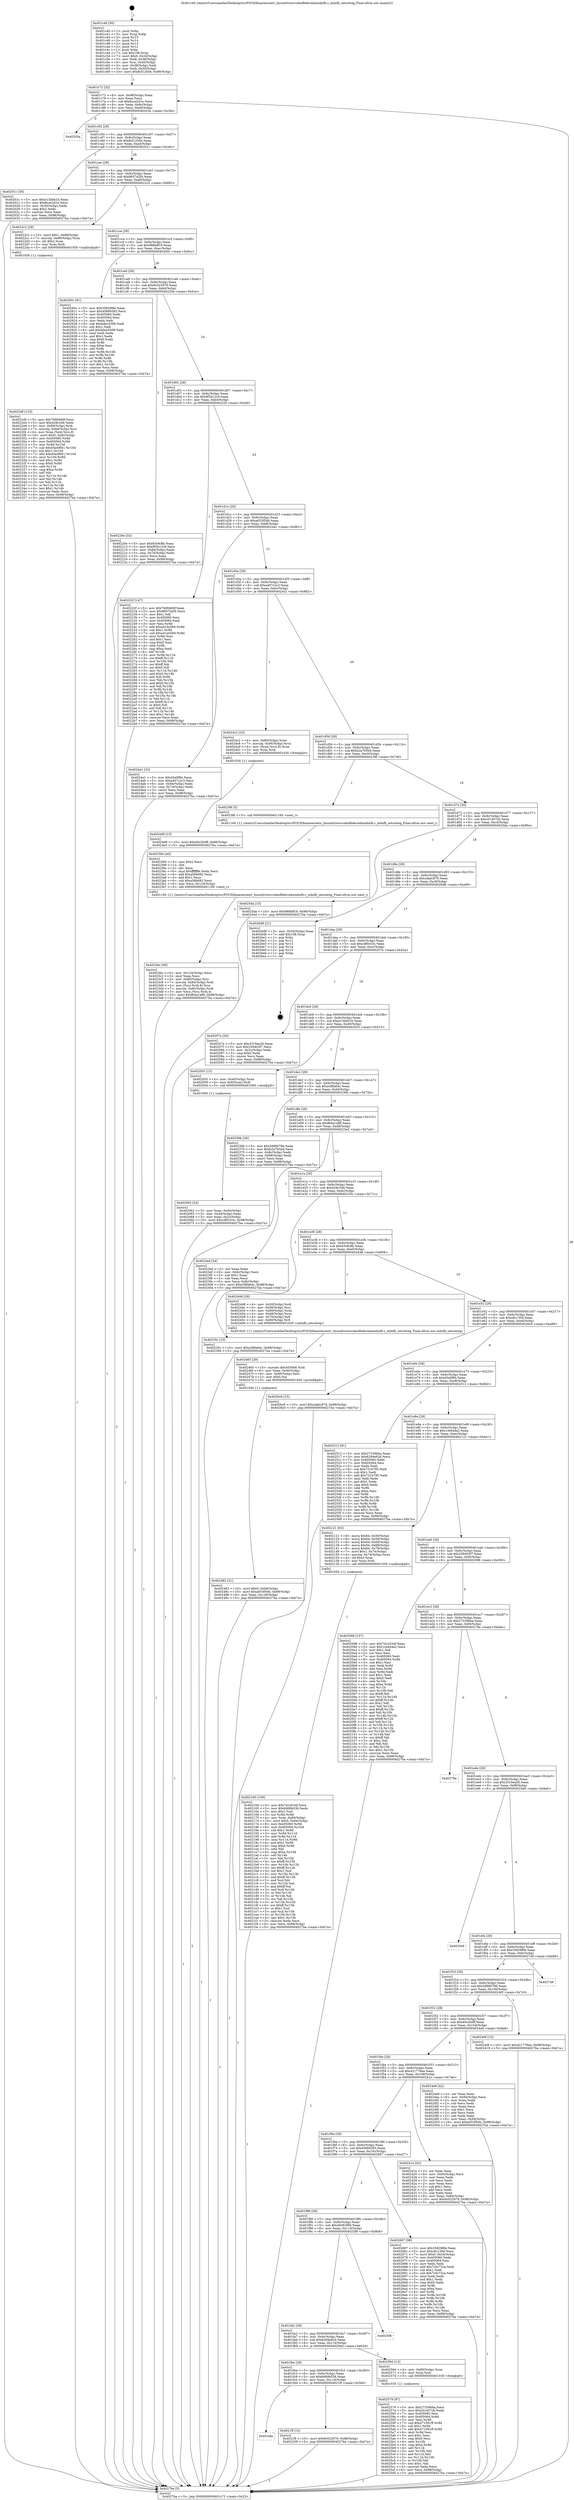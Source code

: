digraph "0x401c40" {
  label = "0x401c40 (/mnt/c/Users/mathe/Desktop/tcc/POCII/binaries/extr_linuxdriversvideofbdevmbxmbxfb.c_mbxfb_setcolreg_Final-ollvm.out::main(0))"
  labelloc = "t"
  node[shape=record]

  Entry [label="",width=0.3,height=0.3,shape=circle,fillcolor=black,style=filled]
  "0x401c72" [label="{
     0x401c72 [32]\l
     | [instrs]\l
     &nbsp;&nbsp;0x401c72 \<+6\>: mov -0x98(%rbp),%eax\l
     &nbsp;&nbsp;0x401c78 \<+2\>: mov %eax,%ecx\l
     &nbsp;&nbsp;0x401c7a \<+6\>: sub $0x8cce2d1e,%ecx\l
     &nbsp;&nbsp;0x401c80 \<+6\>: mov %eax,-0x9c(%rbp)\l
     &nbsp;&nbsp;0x401c86 \<+6\>: mov %ecx,-0xa0(%rbp)\l
     &nbsp;&nbsp;0x401c8c \<+6\>: je 000000000040203a \<main+0x3fa\>\l
  }"]
  "0x40203a" [label="{
     0x40203a\l
  }", style=dashed]
  "0x401c92" [label="{
     0x401c92 [28]\l
     | [instrs]\l
     &nbsp;&nbsp;0x401c92 \<+5\>: jmp 0000000000401c97 \<main+0x57\>\l
     &nbsp;&nbsp;0x401c97 \<+6\>: mov -0x9c(%rbp),%eax\l
     &nbsp;&nbsp;0x401c9d \<+5\>: sub $0x8cf1250e,%eax\l
     &nbsp;&nbsp;0x401ca2 \<+6\>: mov %eax,-0xa4(%rbp)\l
     &nbsp;&nbsp;0x401ca8 \<+6\>: je 000000000040201c \<main+0x3dc\>\l
  }"]
  Exit [label="",width=0.3,height=0.3,shape=circle,fillcolor=black,style=filled,peripheries=2]
  "0x40201c" [label="{
     0x40201c [30]\l
     | [instrs]\l
     &nbsp;&nbsp;0x40201c \<+5\>: mov $0xe13bbb1b,%eax\l
     &nbsp;&nbsp;0x402021 \<+5\>: mov $0x8cce2d1e,%ecx\l
     &nbsp;&nbsp;0x402026 \<+3\>: mov -0x30(%rbp),%edx\l
     &nbsp;&nbsp;0x402029 \<+3\>: cmp $0x2,%edx\l
     &nbsp;&nbsp;0x40202c \<+3\>: cmovne %ecx,%eax\l
     &nbsp;&nbsp;0x40202f \<+6\>: mov %eax,-0x98(%rbp)\l
     &nbsp;&nbsp;0x402035 \<+5\>: jmp 00000000004027ba \<main+0xb7a\>\l
  }"]
  "0x401cae" [label="{
     0x401cae [28]\l
     | [instrs]\l
     &nbsp;&nbsp;0x401cae \<+5\>: jmp 0000000000401cb3 \<main+0x73\>\l
     &nbsp;&nbsp;0x401cb3 \<+6\>: mov -0x9c(%rbp),%eax\l
     &nbsp;&nbsp;0x401cb9 \<+5\>: sub $0x9657d2f4,%eax\l
     &nbsp;&nbsp;0x401cbe \<+6\>: mov %eax,-0xa8(%rbp)\l
     &nbsp;&nbsp;0x401cc4 \<+6\>: je 00000000004022c2 \<main+0x682\>\l
  }"]
  "0x4027ba" [label="{
     0x4027ba [5]\l
     | [instrs]\l
     &nbsp;&nbsp;0x4027ba \<+5\>: jmp 0000000000401c72 \<main+0x32\>\l
  }"]
  "0x401c40" [label="{
     0x401c40 [50]\l
     | [instrs]\l
     &nbsp;&nbsp;0x401c40 \<+1\>: push %rbp\l
     &nbsp;&nbsp;0x401c41 \<+3\>: mov %rsp,%rbp\l
     &nbsp;&nbsp;0x401c44 \<+2\>: push %r15\l
     &nbsp;&nbsp;0x401c46 \<+2\>: push %r14\l
     &nbsp;&nbsp;0x401c48 \<+2\>: push %r13\l
     &nbsp;&nbsp;0x401c4a \<+2\>: push %r12\l
     &nbsp;&nbsp;0x401c4c \<+1\>: push %rbx\l
     &nbsp;&nbsp;0x401c4d \<+7\>: sub $0x108,%rsp\l
     &nbsp;&nbsp;0x401c54 \<+7\>: movl $0x0,-0x34(%rbp)\l
     &nbsp;&nbsp;0x401c5b \<+3\>: mov %edi,-0x38(%rbp)\l
     &nbsp;&nbsp;0x401c5e \<+4\>: mov %rsi,-0x40(%rbp)\l
     &nbsp;&nbsp;0x401c62 \<+3\>: mov -0x38(%rbp),%edi\l
     &nbsp;&nbsp;0x401c65 \<+3\>: mov %edi,-0x30(%rbp)\l
     &nbsp;&nbsp;0x401c68 \<+10\>: movl $0x8cf1250e,-0x98(%rbp)\l
  }"]
  "0x402579" [label="{
     0x402579 [97]\l
     | [instrs]\l
     &nbsp;&nbsp;0x402579 \<+5\>: mov $0x27339bba,%ecx\l
     &nbsp;&nbsp;0x40257e \<+5\>: mov $0xc01407cb,%edx\l
     &nbsp;&nbsp;0x402583 \<+7\>: mov 0x405060,%esi\l
     &nbsp;&nbsp;0x40258a \<+8\>: mov 0x405064,%r8d\l
     &nbsp;&nbsp;0x402592 \<+3\>: mov %esi,%r9d\l
     &nbsp;&nbsp;0x402595 \<+7\>: sub $0x471561ff,%r9d\l
     &nbsp;&nbsp;0x40259c \<+4\>: sub $0x1,%r9d\l
     &nbsp;&nbsp;0x4025a0 \<+7\>: add $0x471561ff,%r9d\l
     &nbsp;&nbsp;0x4025a7 \<+4\>: imul %r9d,%esi\l
     &nbsp;&nbsp;0x4025ab \<+3\>: and $0x1,%esi\l
     &nbsp;&nbsp;0x4025ae \<+3\>: cmp $0x0,%esi\l
     &nbsp;&nbsp;0x4025b1 \<+4\>: sete %r10b\l
     &nbsp;&nbsp;0x4025b5 \<+4\>: cmp $0xa,%r8d\l
     &nbsp;&nbsp;0x4025b9 \<+4\>: setl %r11b\l
     &nbsp;&nbsp;0x4025bd \<+3\>: mov %r10b,%bl\l
     &nbsp;&nbsp;0x4025c0 \<+3\>: and %r11b,%bl\l
     &nbsp;&nbsp;0x4025c3 \<+3\>: xor %r11b,%r10b\l
     &nbsp;&nbsp;0x4025c6 \<+3\>: or %r10b,%bl\l
     &nbsp;&nbsp;0x4025c9 \<+3\>: test $0x1,%bl\l
     &nbsp;&nbsp;0x4025cc \<+3\>: cmovne %edx,%ecx\l
     &nbsp;&nbsp;0x4025cf \<+6\>: mov %ecx,-0x98(%rbp)\l
     &nbsp;&nbsp;0x4025d5 \<+5\>: jmp 00000000004027ba \<main+0xb7a\>\l
  }"]
  "0x4022c2" [label="{
     0x4022c2 [29]\l
     | [instrs]\l
     &nbsp;&nbsp;0x4022c2 \<+10\>: movl $0x1,-0x88(%rbp)\l
     &nbsp;&nbsp;0x4022cc \<+7\>: movslq -0x88(%rbp),%rax\l
     &nbsp;&nbsp;0x4022d3 \<+4\>: shl $0x2,%rax\l
     &nbsp;&nbsp;0x4022d7 \<+3\>: mov %rax,%rdi\l
     &nbsp;&nbsp;0x4022da \<+5\>: call 0000000000401050 \<malloc@plt\>\l
     | [calls]\l
     &nbsp;&nbsp;0x401050 \{1\} (unknown)\l
  }"]
  "0x401cca" [label="{
     0x401cca [28]\l
     | [instrs]\l
     &nbsp;&nbsp;0x401cca \<+5\>: jmp 0000000000401ccf \<main+0x8f\>\l
     &nbsp;&nbsp;0x401ccf \<+6\>: mov -0x9c(%rbp),%eax\l
     &nbsp;&nbsp;0x401cd5 \<+5\>: sub $0x988bff19,%eax\l
     &nbsp;&nbsp;0x401cda \<+6\>: mov %eax,-0xac(%rbp)\l
     &nbsp;&nbsp;0x401ce0 \<+6\>: je 000000000040260c \<main+0x9cc\>\l
  }"]
  "0x4024d9" [label="{
     0x4024d9 [15]\l
     | [instrs]\l
     &nbsp;&nbsp;0x4024d9 \<+10\>: movl $0x40c2b0ff,-0x98(%rbp)\l
     &nbsp;&nbsp;0x4024e3 \<+5\>: jmp 00000000004027ba \<main+0xb7a\>\l
  }"]
  "0x40260c" [label="{
     0x40260c [91]\l
     | [instrs]\l
     &nbsp;&nbsp;0x40260c \<+5\>: mov $0x358298fe,%eax\l
     &nbsp;&nbsp;0x402611 \<+5\>: mov $0x45669383,%ecx\l
     &nbsp;&nbsp;0x402616 \<+7\>: mov 0x405060,%edx\l
     &nbsp;&nbsp;0x40261d \<+7\>: mov 0x405064,%esi\l
     &nbsp;&nbsp;0x402624 \<+2\>: mov %edx,%edi\l
     &nbsp;&nbsp;0x402626 \<+6\>: sub $0xbdec4568,%edi\l
     &nbsp;&nbsp;0x40262c \<+3\>: sub $0x1,%edi\l
     &nbsp;&nbsp;0x40262f \<+6\>: add $0xbdec4568,%edi\l
     &nbsp;&nbsp;0x402635 \<+3\>: imul %edi,%edx\l
     &nbsp;&nbsp;0x402638 \<+3\>: and $0x1,%edx\l
     &nbsp;&nbsp;0x40263b \<+3\>: cmp $0x0,%edx\l
     &nbsp;&nbsp;0x40263e \<+4\>: sete %r8b\l
     &nbsp;&nbsp;0x402642 \<+3\>: cmp $0xa,%esi\l
     &nbsp;&nbsp;0x402645 \<+4\>: setl %r9b\l
     &nbsp;&nbsp;0x402649 \<+3\>: mov %r8b,%r10b\l
     &nbsp;&nbsp;0x40264c \<+3\>: and %r9b,%r10b\l
     &nbsp;&nbsp;0x40264f \<+3\>: xor %r9b,%r8b\l
     &nbsp;&nbsp;0x402652 \<+3\>: or %r8b,%r10b\l
     &nbsp;&nbsp;0x402655 \<+4\>: test $0x1,%r10b\l
     &nbsp;&nbsp;0x402659 \<+3\>: cmovne %ecx,%eax\l
     &nbsp;&nbsp;0x40265c \<+6\>: mov %eax,-0x98(%rbp)\l
     &nbsp;&nbsp;0x402662 \<+5\>: jmp 00000000004027ba \<main+0xb7a\>\l
  }"]
  "0x401ce6" [label="{
     0x401ce6 [28]\l
     | [instrs]\l
     &nbsp;&nbsp;0x401ce6 \<+5\>: jmp 0000000000401ceb \<main+0xab\>\l
     &nbsp;&nbsp;0x401ceb \<+6\>: mov -0x9c(%rbp),%eax\l
     &nbsp;&nbsp;0x401cf1 \<+5\>: sub $0x9c022979,%eax\l
     &nbsp;&nbsp;0x401cf6 \<+6\>: mov %eax,-0xb0(%rbp)\l
     &nbsp;&nbsp;0x401cfc \<+6\>: je 000000000040220e \<main+0x5ce\>\l
  }"]
  "0x402482" [label="{
     0x402482 [31]\l
     | [instrs]\l
     &nbsp;&nbsp;0x402482 \<+10\>: movl $0x0,-0x94(%rbp)\l
     &nbsp;&nbsp;0x40248c \<+10\>: movl $0xa053f54b,-0x98(%rbp)\l
     &nbsp;&nbsp;0x402496 \<+6\>: mov %eax,-0x128(%rbp)\l
     &nbsp;&nbsp;0x40249c \<+5\>: jmp 00000000004027ba \<main+0xb7a\>\l
  }"]
  "0x40220e" [label="{
     0x40220e [33]\l
     | [instrs]\l
     &nbsp;&nbsp;0x40220e \<+5\>: mov $0x63c9c8b,%eax\l
     &nbsp;&nbsp;0x402213 \<+5\>: mov $0x9f2b12c9,%ecx\l
     &nbsp;&nbsp;0x402218 \<+6\>: mov -0x84(%rbp),%edx\l
     &nbsp;&nbsp;0x40221e \<+3\>: cmp -0x74(%rbp),%edx\l
     &nbsp;&nbsp;0x402221 \<+3\>: cmovl %ecx,%eax\l
     &nbsp;&nbsp;0x402224 \<+6\>: mov %eax,-0x98(%rbp)\l
     &nbsp;&nbsp;0x40222a \<+5\>: jmp 00000000004027ba \<main+0xb7a\>\l
  }"]
  "0x401d02" [label="{
     0x401d02 [28]\l
     | [instrs]\l
     &nbsp;&nbsp;0x401d02 \<+5\>: jmp 0000000000401d07 \<main+0xc7\>\l
     &nbsp;&nbsp;0x401d07 \<+6\>: mov -0x9c(%rbp),%eax\l
     &nbsp;&nbsp;0x401d0d \<+5\>: sub $0x9f2b12c9,%eax\l
     &nbsp;&nbsp;0x401d12 \<+6\>: mov %eax,-0xb4(%rbp)\l
     &nbsp;&nbsp;0x401d18 \<+6\>: je 000000000040222f \<main+0x5ef\>\l
  }"]
  "0x402465" [label="{
     0x402465 [29]\l
     | [instrs]\l
     &nbsp;&nbsp;0x402465 \<+10\>: movabs $0x4030b6,%rdi\l
     &nbsp;&nbsp;0x40246f \<+6\>: mov %eax,-0x90(%rbp)\l
     &nbsp;&nbsp;0x402475 \<+6\>: mov -0x90(%rbp),%esi\l
     &nbsp;&nbsp;0x40247b \<+2\>: mov $0x0,%al\l
     &nbsp;&nbsp;0x40247d \<+5\>: call 0000000000401040 \<printf@plt\>\l
     | [calls]\l
     &nbsp;&nbsp;0x401040 \{1\} (unknown)\l
  }"]
  "0x40222f" [label="{
     0x40222f [147]\l
     | [instrs]\l
     &nbsp;&nbsp;0x40222f \<+5\>: mov $0x7b99469f,%eax\l
     &nbsp;&nbsp;0x402234 \<+5\>: mov $0x9657d2f4,%ecx\l
     &nbsp;&nbsp;0x402239 \<+2\>: mov $0x1,%dl\l
     &nbsp;&nbsp;0x40223b \<+7\>: mov 0x405060,%esi\l
     &nbsp;&nbsp;0x402242 \<+7\>: mov 0x405064,%edi\l
     &nbsp;&nbsp;0x402249 \<+3\>: mov %esi,%r8d\l
     &nbsp;&nbsp;0x40224c \<+7\>: add $0xa41dc0b9,%r8d\l
     &nbsp;&nbsp;0x402253 \<+4\>: sub $0x1,%r8d\l
     &nbsp;&nbsp;0x402257 \<+7\>: sub $0xa41dc0b9,%r8d\l
     &nbsp;&nbsp;0x40225e \<+4\>: imul %r8d,%esi\l
     &nbsp;&nbsp;0x402262 \<+3\>: and $0x1,%esi\l
     &nbsp;&nbsp;0x402265 \<+3\>: cmp $0x0,%esi\l
     &nbsp;&nbsp;0x402268 \<+4\>: sete %r9b\l
     &nbsp;&nbsp;0x40226c \<+3\>: cmp $0xa,%edi\l
     &nbsp;&nbsp;0x40226f \<+4\>: setl %r10b\l
     &nbsp;&nbsp;0x402273 \<+3\>: mov %r9b,%r11b\l
     &nbsp;&nbsp;0x402276 \<+4\>: xor $0xff,%r11b\l
     &nbsp;&nbsp;0x40227a \<+3\>: mov %r10b,%bl\l
     &nbsp;&nbsp;0x40227d \<+3\>: xor $0xff,%bl\l
     &nbsp;&nbsp;0x402280 \<+3\>: xor $0x0,%dl\l
     &nbsp;&nbsp;0x402283 \<+3\>: mov %r11b,%r14b\l
     &nbsp;&nbsp;0x402286 \<+4\>: and $0x0,%r14b\l
     &nbsp;&nbsp;0x40228a \<+3\>: and %dl,%r9b\l
     &nbsp;&nbsp;0x40228d \<+3\>: mov %bl,%r15b\l
     &nbsp;&nbsp;0x402290 \<+4\>: and $0x0,%r15b\l
     &nbsp;&nbsp;0x402294 \<+3\>: and %dl,%r10b\l
     &nbsp;&nbsp;0x402297 \<+3\>: or %r9b,%r14b\l
     &nbsp;&nbsp;0x40229a \<+3\>: or %r10b,%r15b\l
     &nbsp;&nbsp;0x40229d \<+3\>: xor %r15b,%r14b\l
     &nbsp;&nbsp;0x4022a0 \<+3\>: or %bl,%r11b\l
     &nbsp;&nbsp;0x4022a3 \<+4\>: xor $0xff,%r11b\l
     &nbsp;&nbsp;0x4022a7 \<+3\>: or $0x0,%dl\l
     &nbsp;&nbsp;0x4022aa \<+3\>: and %dl,%r11b\l
     &nbsp;&nbsp;0x4022ad \<+3\>: or %r11b,%r14b\l
     &nbsp;&nbsp;0x4022b0 \<+4\>: test $0x1,%r14b\l
     &nbsp;&nbsp;0x4022b4 \<+3\>: cmovne %ecx,%eax\l
     &nbsp;&nbsp;0x4022b7 \<+6\>: mov %eax,-0x98(%rbp)\l
     &nbsp;&nbsp;0x4022bd \<+5\>: jmp 00000000004027ba \<main+0xb7a\>\l
  }"]
  "0x401d1e" [label="{
     0x401d1e [28]\l
     | [instrs]\l
     &nbsp;&nbsp;0x401d1e \<+5\>: jmp 0000000000401d23 \<main+0xe3\>\l
     &nbsp;&nbsp;0x401d23 \<+6\>: mov -0x9c(%rbp),%eax\l
     &nbsp;&nbsp;0x401d29 \<+5\>: sub $0xa053f54b,%eax\l
     &nbsp;&nbsp;0x401d2e \<+6\>: mov %eax,-0xb8(%rbp)\l
     &nbsp;&nbsp;0x401d34 \<+6\>: je 00000000004024a1 \<main+0x861\>\l
  }"]
  "0x4023bc" [label="{
     0x4023bc [49]\l
     | [instrs]\l
     &nbsp;&nbsp;0x4023bc \<+6\>: mov -0x124(%rbp),%ecx\l
     &nbsp;&nbsp;0x4023c2 \<+3\>: imul %eax,%ecx\l
     &nbsp;&nbsp;0x4023c5 \<+4\>: mov -0x80(%rbp),%rsi\l
     &nbsp;&nbsp;0x4023c9 \<+7\>: movslq -0x84(%rbp),%rdi\l
     &nbsp;&nbsp;0x4023d0 \<+4\>: mov (%rsi,%rdi,8),%rsi\l
     &nbsp;&nbsp;0x4023d4 \<+7\>: movslq -0x8c(%rbp),%rdi\l
     &nbsp;&nbsp;0x4023db \<+3\>: mov %ecx,(%rsi,%rdi,4)\l
     &nbsp;&nbsp;0x4023de \<+10\>: movl $0xf64a1a88,-0x98(%rbp)\l
     &nbsp;&nbsp;0x4023e8 \<+5\>: jmp 00000000004027ba \<main+0xb7a\>\l
  }"]
  "0x4024a1" [label="{
     0x4024a1 [33]\l
     | [instrs]\l
     &nbsp;&nbsp;0x4024a1 \<+5\>: mov $0xd3a0f84,%eax\l
     &nbsp;&nbsp;0x4024a6 \<+5\>: mov $0xa407c2c3,%ecx\l
     &nbsp;&nbsp;0x4024ab \<+6\>: mov -0x94(%rbp),%edx\l
     &nbsp;&nbsp;0x4024b1 \<+3\>: cmp -0x74(%rbp),%edx\l
     &nbsp;&nbsp;0x4024b4 \<+3\>: cmovl %ecx,%eax\l
     &nbsp;&nbsp;0x4024b7 \<+6\>: mov %eax,-0x98(%rbp)\l
     &nbsp;&nbsp;0x4024bd \<+5\>: jmp 00000000004027ba \<main+0xb7a\>\l
  }"]
  "0x401d3a" [label="{
     0x401d3a [28]\l
     | [instrs]\l
     &nbsp;&nbsp;0x401d3a \<+5\>: jmp 0000000000401d3f \<main+0xff\>\l
     &nbsp;&nbsp;0x401d3f \<+6\>: mov -0x9c(%rbp),%eax\l
     &nbsp;&nbsp;0x401d45 \<+5\>: sub $0xa407c2c3,%eax\l
     &nbsp;&nbsp;0x401d4a \<+6\>: mov %eax,-0xbc(%rbp)\l
     &nbsp;&nbsp;0x401d50 \<+6\>: je 00000000004024c2 \<main+0x882\>\l
  }"]
  "0x402394" [label="{
     0x402394 [40]\l
     | [instrs]\l
     &nbsp;&nbsp;0x402394 \<+5\>: mov $0x2,%ecx\l
     &nbsp;&nbsp;0x402399 \<+1\>: cltd\l
     &nbsp;&nbsp;0x40239a \<+2\>: idiv %ecx\l
     &nbsp;&nbsp;0x40239c \<+6\>: imul $0xfffffffe,%edx,%ecx\l
     &nbsp;&nbsp;0x4023a2 \<+6\>: add $0xa56b692,%ecx\l
     &nbsp;&nbsp;0x4023a8 \<+3\>: add $0x1,%ecx\l
     &nbsp;&nbsp;0x4023ab \<+6\>: sub $0xa56b692,%ecx\l
     &nbsp;&nbsp;0x4023b1 \<+6\>: mov %ecx,-0x124(%rbp)\l
     &nbsp;&nbsp;0x4023b7 \<+5\>: call 0000000000401160 \<next_i\>\l
     | [calls]\l
     &nbsp;&nbsp;0x401160 \{1\} (/mnt/c/Users/mathe/Desktop/tcc/POCII/binaries/extr_linuxdriversvideofbdevmbxmbxfb.c_mbxfb_setcolreg_Final-ollvm.out::next_i)\l
  }"]
  "0x4024c2" [label="{
     0x4024c2 [23]\l
     | [instrs]\l
     &nbsp;&nbsp;0x4024c2 \<+4\>: mov -0x80(%rbp),%rax\l
     &nbsp;&nbsp;0x4024c6 \<+7\>: movslq -0x94(%rbp),%rcx\l
     &nbsp;&nbsp;0x4024cd \<+4\>: mov (%rax,%rcx,8),%rax\l
     &nbsp;&nbsp;0x4024d1 \<+3\>: mov %rax,%rdi\l
     &nbsp;&nbsp;0x4024d4 \<+5\>: call 0000000000401030 \<free@plt\>\l
     | [calls]\l
     &nbsp;&nbsp;0x401030 \{1\} (unknown)\l
  }"]
  "0x401d56" [label="{
     0x401d56 [28]\l
     | [instrs]\l
     &nbsp;&nbsp;0x401d56 \<+5\>: jmp 0000000000401d5b \<main+0x11b\>\l
     &nbsp;&nbsp;0x401d5b \<+6\>: mov -0x9c(%rbp),%eax\l
     &nbsp;&nbsp;0x401d61 \<+5\>: sub $0xb2a765b4,%eax\l
     &nbsp;&nbsp;0x401d66 \<+6\>: mov %eax,-0xc0(%rbp)\l
     &nbsp;&nbsp;0x401d6c \<+6\>: je 000000000040238f \<main+0x74f\>\l
  }"]
  "0x4022df" [label="{
     0x4022df [125]\l
     | [instrs]\l
     &nbsp;&nbsp;0x4022df \<+5\>: mov $0x7b99469f,%ecx\l
     &nbsp;&nbsp;0x4022e4 \<+5\>: mov $0x428c349,%edx\l
     &nbsp;&nbsp;0x4022e9 \<+4\>: mov -0x80(%rbp),%rdi\l
     &nbsp;&nbsp;0x4022ed \<+7\>: movslq -0x84(%rbp),%rsi\l
     &nbsp;&nbsp;0x4022f4 \<+4\>: mov %rax,(%rdi,%rsi,8)\l
     &nbsp;&nbsp;0x4022f8 \<+10\>: movl $0x0,-0x8c(%rbp)\l
     &nbsp;&nbsp;0x402302 \<+8\>: mov 0x405060,%r8d\l
     &nbsp;&nbsp;0x40230a \<+8\>: mov 0x405064,%r9d\l
     &nbsp;&nbsp;0x402312 \<+3\>: mov %r8d,%r10d\l
     &nbsp;&nbsp;0x402315 \<+7\>: sub $0x45a49f41,%r10d\l
     &nbsp;&nbsp;0x40231c \<+4\>: sub $0x1,%r10d\l
     &nbsp;&nbsp;0x402320 \<+7\>: add $0x45a49f41,%r10d\l
     &nbsp;&nbsp;0x402327 \<+4\>: imul %r10d,%r8d\l
     &nbsp;&nbsp;0x40232b \<+4\>: and $0x1,%r8d\l
     &nbsp;&nbsp;0x40232f \<+4\>: cmp $0x0,%r8d\l
     &nbsp;&nbsp;0x402333 \<+4\>: sete %r11b\l
     &nbsp;&nbsp;0x402337 \<+4\>: cmp $0xa,%r9d\l
     &nbsp;&nbsp;0x40233b \<+3\>: setl %bl\l
     &nbsp;&nbsp;0x40233e \<+3\>: mov %r11b,%r14b\l
     &nbsp;&nbsp;0x402341 \<+3\>: and %bl,%r14b\l
     &nbsp;&nbsp;0x402344 \<+3\>: xor %bl,%r11b\l
     &nbsp;&nbsp;0x402347 \<+3\>: or %r11b,%r14b\l
     &nbsp;&nbsp;0x40234a \<+4\>: test $0x1,%r14b\l
     &nbsp;&nbsp;0x40234e \<+3\>: cmovne %edx,%ecx\l
     &nbsp;&nbsp;0x402351 \<+6\>: mov %ecx,-0x98(%rbp)\l
     &nbsp;&nbsp;0x402357 \<+5\>: jmp 00000000004027ba \<main+0xb7a\>\l
  }"]
  "0x40238f" [label="{
     0x40238f [5]\l
     | [instrs]\l
     &nbsp;&nbsp;0x40238f \<+5\>: call 0000000000401160 \<next_i\>\l
     | [calls]\l
     &nbsp;&nbsp;0x401160 \{1\} (/mnt/c/Users/mathe/Desktop/tcc/POCII/binaries/extr_linuxdriversvideofbdevmbxmbxfb.c_mbxfb_setcolreg_Final-ollvm.out::next_i)\l
  }"]
  "0x401d72" [label="{
     0x401d72 [28]\l
     | [instrs]\l
     &nbsp;&nbsp;0x401d72 \<+5\>: jmp 0000000000401d77 \<main+0x137\>\l
     &nbsp;&nbsp;0x401d77 \<+6\>: mov -0x9c(%rbp),%eax\l
     &nbsp;&nbsp;0x401d7d \<+5\>: sub $0xc01407cb,%eax\l
     &nbsp;&nbsp;0x401d82 \<+6\>: mov %eax,-0xc4(%rbp)\l
     &nbsp;&nbsp;0x401d88 \<+6\>: je 00000000004025da \<main+0x99a\>\l
  }"]
  "0x401fda" [label="{
     0x401fda\l
  }", style=dashed]
  "0x4025da" [label="{
     0x4025da [15]\l
     | [instrs]\l
     &nbsp;&nbsp;0x4025da \<+10\>: movl $0x988bff19,-0x98(%rbp)\l
     &nbsp;&nbsp;0x4025e4 \<+5\>: jmp 00000000004027ba \<main+0xb7a\>\l
  }"]
  "0x401d8e" [label="{
     0x401d8e [28]\l
     | [instrs]\l
     &nbsp;&nbsp;0x401d8e \<+5\>: jmp 0000000000401d93 \<main+0x153\>\l
     &nbsp;&nbsp;0x401d93 \<+6\>: mov -0x9c(%rbp),%eax\l
     &nbsp;&nbsp;0x401d99 \<+5\>: sub $0xcdabc876,%eax\l
     &nbsp;&nbsp;0x401d9e \<+6\>: mov %eax,-0xc8(%rbp)\l
     &nbsp;&nbsp;0x401da4 \<+6\>: je 00000000004026d8 \<main+0xa98\>\l
  }"]
  "0x4021ff" [label="{
     0x4021ff [15]\l
     | [instrs]\l
     &nbsp;&nbsp;0x4021ff \<+10\>: movl $0x9c022979,-0x98(%rbp)\l
     &nbsp;&nbsp;0x402209 \<+5\>: jmp 00000000004027ba \<main+0xb7a\>\l
  }"]
  "0x4026d8" [label="{
     0x4026d8 [21]\l
     | [instrs]\l
     &nbsp;&nbsp;0x4026d8 \<+3\>: mov -0x34(%rbp),%eax\l
     &nbsp;&nbsp;0x4026db \<+7\>: add $0x108,%rsp\l
     &nbsp;&nbsp;0x4026e2 \<+1\>: pop %rbx\l
     &nbsp;&nbsp;0x4026e3 \<+2\>: pop %r12\l
     &nbsp;&nbsp;0x4026e5 \<+2\>: pop %r13\l
     &nbsp;&nbsp;0x4026e7 \<+2\>: pop %r14\l
     &nbsp;&nbsp;0x4026e9 \<+2\>: pop %r15\l
     &nbsp;&nbsp;0x4026eb \<+1\>: pop %rbp\l
     &nbsp;&nbsp;0x4026ec \<+1\>: ret\l
  }"]
  "0x401daa" [label="{
     0x401daa [28]\l
     | [instrs]\l
     &nbsp;&nbsp;0x401daa \<+5\>: jmp 0000000000401daf \<main+0x16f\>\l
     &nbsp;&nbsp;0x401daf \<+6\>: mov -0x9c(%rbp),%eax\l
     &nbsp;&nbsp;0x401db5 \<+5\>: sub $0xcdf0c53c,%eax\l
     &nbsp;&nbsp;0x401dba \<+6\>: mov %eax,-0xcc(%rbp)\l
     &nbsp;&nbsp;0x401dc0 \<+6\>: je 000000000040207a \<main+0x43a\>\l
  }"]
  "0x401fbe" [label="{
     0x401fbe [28]\l
     | [instrs]\l
     &nbsp;&nbsp;0x401fbe \<+5\>: jmp 0000000000401fc3 \<main+0x383\>\l
     &nbsp;&nbsp;0x401fc3 \<+6\>: mov -0x9c(%rbp),%eax\l
     &nbsp;&nbsp;0x401fc9 \<+5\>: sub $0x6d69b536,%eax\l
     &nbsp;&nbsp;0x401fce \<+6\>: mov %eax,-0x118(%rbp)\l
     &nbsp;&nbsp;0x401fd4 \<+6\>: je 00000000004021ff \<main+0x5bf\>\l
  }"]
  "0x40207a" [label="{
     0x40207a [30]\l
     | [instrs]\l
     &nbsp;&nbsp;0x40207a \<+5\>: mov $0x3319ea26,%eax\l
     &nbsp;&nbsp;0x40207f \<+5\>: mov $0x259403f7,%ecx\l
     &nbsp;&nbsp;0x402084 \<+3\>: mov -0x2c(%rbp),%edx\l
     &nbsp;&nbsp;0x402087 \<+3\>: cmp $0x0,%edx\l
     &nbsp;&nbsp;0x40208a \<+3\>: cmove %ecx,%eax\l
     &nbsp;&nbsp;0x40208d \<+6\>: mov %eax,-0x98(%rbp)\l
     &nbsp;&nbsp;0x402093 \<+5\>: jmp 00000000004027ba \<main+0xb7a\>\l
  }"]
  "0x401dc6" [label="{
     0x401dc6 [28]\l
     | [instrs]\l
     &nbsp;&nbsp;0x401dc6 \<+5\>: jmp 0000000000401dcb \<main+0x18b\>\l
     &nbsp;&nbsp;0x401dcb \<+6\>: mov -0x9c(%rbp),%eax\l
     &nbsp;&nbsp;0x401dd1 \<+5\>: sub $0xe13bbb1b,%eax\l
     &nbsp;&nbsp;0x401dd6 \<+6\>: mov %eax,-0xd0(%rbp)\l
     &nbsp;&nbsp;0x401ddc \<+6\>: je 0000000000402055 \<main+0x415\>\l
  }"]
  "0x40256d" [label="{
     0x40256d [12]\l
     | [instrs]\l
     &nbsp;&nbsp;0x40256d \<+4\>: mov -0x80(%rbp),%rax\l
     &nbsp;&nbsp;0x402571 \<+3\>: mov %rax,%rdi\l
     &nbsp;&nbsp;0x402574 \<+5\>: call 0000000000401030 \<free@plt\>\l
     | [calls]\l
     &nbsp;&nbsp;0x401030 \{1\} (unknown)\l
  }"]
  "0x402055" [label="{
     0x402055 [13]\l
     | [instrs]\l
     &nbsp;&nbsp;0x402055 \<+4\>: mov -0x40(%rbp),%rax\l
     &nbsp;&nbsp;0x402059 \<+4\>: mov 0x8(%rax),%rdi\l
     &nbsp;&nbsp;0x40205d \<+5\>: call 0000000000401060 \<atoi@plt\>\l
     | [calls]\l
     &nbsp;&nbsp;0x401060 \{1\} (unknown)\l
  }"]
  "0x401de2" [label="{
     0x401de2 [28]\l
     | [instrs]\l
     &nbsp;&nbsp;0x401de2 \<+5\>: jmp 0000000000401de7 \<main+0x1a7\>\l
     &nbsp;&nbsp;0x401de7 \<+6\>: mov -0x9c(%rbp),%eax\l
     &nbsp;&nbsp;0x401ded \<+5\>: sub $0xe38fa64c,%eax\l
     &nbsp;&nbsp;0x401df2 \<+6\>: mov %eax,-0xd4(%rbp)\l
     &nbsp;&nbsp;0x401df8 \<+6\>: je 000000000040236b \<main+0x72b\>\l
  }"]
  "0x402062" [label="{
     0x402062 [24]\l
     | [instrs]\l
     &nbsp;&nbsp;0x402062 \<+3\>: mov %eax,-0x44(%rbp)\l
     &nbsp;&nbsp;0x402065 \<+3\>: mov -0x44(%rbp),%eax\l
     &nbsp;&nbsp;0x402068 \<+3\>: mov %eax,-0x2c(%rbp)\l
     &nbsp;&nbsp;0x40206b \<+10\>: movl $0xcdf0c53c,-0x98(%rbp)\l
     &nbsp;&nbsp;0x402075 \<+5\>: jmp 00000000004027ba \<main+0xb7a\>\l
  }"]
  "0x401fa2" [label="{
     0x401fa2 [28]\l
     | [instrs]\l
     &nbsp;&nbsp;0x401fa2 \<+5\>: jmp 0000000000401fa7 \<main+0x367\>\l
     &nbsp;&nbsp;0x401fa7 \<+6\>: mov -0x9c(%rbp),%eax\l
     &nbsp;&nbsp;0x401fad \<+5\>: sub $0x6294e62d,%eax\l
     &nbsp;&nbsp;0x401fb2 \<+6\>: mov %eax,-0x114(%rbp)\l
     &nbsp;&nbsp;0x401fb8 \<+6\>: je 000000000040256d \<main+0x92d\>\l
  }"]
  "0x40236b" [label="{
     0x40236b [36]\l
     | [instrs]\l
     &nbsp;&nbsp;0x40236b \<+5\>: mov $0x3d98078d,%eax\l
     &nbsp;&nbsp;0x402370 \<+5\>: mov $0xb2a765b4,%ecx\l
     &nbsp;&nbsp;0x402375 \<+6\>: mov -0x8c(%rbp),%edx\l
     &nbsp;&nbsp;0x40237b \<+6\>: cmp -0x88(%rbp),%edx\l
     &nbsp;&nbsp;0x402381 \<+3\>: cmovl %ecx,%eax\l
     &nbsp;&nbsp;0x402384 \<+6\>: mov %eax,-0x98(%rbp)\l
     &nbsp;&nbsp;0x40238a \<+5\>: jmp 00000000004027ba \<main+0xb7a\>\l
  }"]
  "0x401dfe" [label="{
     0x401dfe [28]\l
     | [instrs]\l
     &nbsp;&nbsp;0x401dfe \<+5\>: jmp 0000000000401e03 \<main+0x1c3\>\l
     &nbsp;&nbsp;0x401e03 \<+6\>: mov -0x9c(%rbp),%eax\l
     &nbsp;&nbsp;0x401e09 \<+5\>: sub $0xf64a1a88,%eax\l
     &nbsp;&nbsp;0x401e0e \<+6\>: mov %eax,-0xd8(%rbp)\l
     &nbsp;&nbsp;0x401e14 \<+6\>: je 00000000004023ed \<main+0x7ad\>\l
  }"]
  "0x4025f8" [label="{
     0x4025f8\l
  }", style=dashed]
  "0x4023ed" [label="{
     0x4023ed [34]\l
     | [instrs]\l
     &nbsp;&nbsp;0x4023ed \<+2\>: xor %eax,%eax\l
     &nbsp;&nbsp;0x4023ef \<+6\>: mov -0x8c(%rbp),%ecx\l
     &nbsp;&nbsp;0x4023f5 \<+3\>: sub $0x1,%eax\l
     &nbsp;&nbsp;0x4023f8 \<+2\>: sub %eax,%ecx\l
     &nbsp;&nbsp;0x4023fa \<+6\>: mov %ecx,-0x8c(%rbp)\l
     &nbsp;&nbsp;0x402400 \<+10\>: movl $0xe38fa64c,-0x98(%rbp)\l
     &nbsp;&nbsp;0x40240a \<+5\>: jmp 00000000004027ba \<main+0xb7a\>\l
  }"]
  "0x401e1a" [label="{
     0x401e1a [28]\l
     | [instrs]\l
     &nbsp;&nbsp;0x401e1a \<+5\>: jmp 0000000000401e1f \<main+0x1df\>\l
     &nbsp;&nbsp;0x401e1f \<+6\>: mov -0x9c(%rbp),%eax\l
     &nbsp;&nbsp;0x401e25 \<+5\>: sub $0x428c349,%eax\l
     &nbsp;&nbsp;0x401e2a \<+6\>: mov %eax,-0xdc(%rbp)\l
     &nbsp;&nbsp;0x401e30 \<+6\>: je 000000000040235c \<main+0x71c\>\l
  }"]
  "0x401f86" [label="{
     0x401f86 [28]\l
     | [instrs]\l
     &nbsp;&nbsp;0x401f86 \<+5\>: jmp 0000000000401f8b \<main+0x34b\>\l
     &nbsp;&nbsp;0x401f8b \<+6\>: mov -0x9c(%rbp),%eax\l
     &nbsp;&nbsp;0x401f91 \<+5\>: sub $0x49362f99,%eax\l
     &nbsp;&nbsp;0x401f96 \<+6\>: mov %eax,-0x110(%rbp)\l
     &nbsp;&nbsp;0x401f9c \<+6\>: je 00000000004025f8 \<main+0x9b8\>\l
  }"]
  "0x40235c" [label="{
     0x40235c [15]\l
     | [instrs]\l
     &nbsp;&nbsp;0x40235c \<+10\>: movl $0xe38fa64c,-0x98(%rbp)\l
     &nbsp;&nbsp;0x402366 \<+5\>: jmp 00000000004027ba \<main+0xb7a\>\l
  }"]
  "0x401e36" [label="{
     0x401e36 [28]\l
     | [instrs]\l
     &nbsp;&nbsp;0x401e36 \<+5\>: jmp 0000000000401e3b \<main+0x1fb\>\l
     &nbsp;&nbsp;0x401e3b \<+6\>: mov -0x9c(%rbp),%eax\l
     &nbsp;&nbsp;0x401e41 \<+5\>: sub $0x63c9c8b,%eax\l
     &nbsp;&nbsp;0x401e46 \<+6\>: mov %eax,-0xe0(%rbp)\l
     &nbsp;&nbsp;0x401e4c \<+6\>: je 0000000000402448 \<main+0x808\>\l
  }"]
  "0x402667" [label="{
     0x402667 [98]\l
     | [instrs]\l
     &nbsp;&nbsp;0x402667 \<+5\>: mov $0x358298fe,%eax\l
     &nbsp;&nbsp;0x40266c \<+5\>: mov $0xc8c130d,%ecx\l
     &nbsp;&nbsp;0x402671 \<+7\>: movl $0x0,-0x34(%rbp)\l
     &nbsp;&nbsp;0x402678 \<+7\>: mov 0x405060,%edx\l
     &nbsp;&nbsp;0x40267f \<+7\>: mov 0x405064,%esi\l
     &nbsp;&nbsp;0x402686 \<+2\>: mov %edx,%edi\l
     &nbsp;&nbsp;0x402688 \<+6\>: add $0x7c0c73ca,%edi\l
     &nbsp;&nbsp;0x40268e \<+3\>: sub $0x1,%edi\l
     &nbsp;&nbsp;0x402691 \<+6\>: sub $0x7c0c73ca,%edi\l
     &nbsp;&nbsp;0x402697 \<+3\>: imul %edi,%edx\l
     &nbsp;&nbsp;0x40269a \<+3\>: and $0x1,%edx\l
     &nbsp;&nbsp;0x40269d \<+3\>: cmp $0x0,%edx\l
     &nbsp;&nbsp;0x4026a0 \<+4\>: sete %r8b\l
     &nbsp;&nbsp;0x4026a4 \<+3\>: cmp $0xa,%esi\l
     &nbsp;&nbsp;0x4026a7 \<+4\>: setl %r9b\l
     &nbsp;&nbsp;0x4026ab \<+3\>: mov %r8b,%r10b\l
     &nbsp;&nbsp;0x4026ae \<+3\>: and %r9b,%r10b\l
     &nbsp;&nbsp;0x4026b1 \<+3\>: xor %r9b,%r8b\l
     &nbsp;&nbsp;0x4026b4 \<+3\>: or %r8b,%r10b\l
     &nbsp;&nbsp;0x4026b7 \<+4\>: test $0x1,%r10b\l
     &nbsp;&nbsp;0x4026bb \<+3\>: cmovne %ecx,%eax\l
     &nbsp;&nbsp;0x4026be \<+6\>: mov %eax,-0x98(%rbp)\l
     &nbsp;&nbsp;0x4026c4 \<+5\>: jmp 00000000004027ba \<main+0xb7a\>\l
  }"]
  "0x402448" [label="{
     0x402448 [29]\l
     | [instrs]\l
     &nbsp;&nbsp;0x402448 \<+4\>: mov -0x50(%rbp),%rdi\l
     &nbsp;&nbsp;0x40244c \<+4\>: mov -0x58(%rbp),%rsi\l
     &nbsp;&nbsp;0x402450 \<+4\>: mov -0x60(%rbp),%rdx\l
     &nbsp;&nbsp;0x402454 \<+4\>: mov -0x68(%rbp),%rcx\l
     &nbsp;&nbsp;0x402458 \<+4\>: mov -0x70(%rbp),%r8\l
     &nbsp;&nbsp;0x40245c \<+4\>: mov -0x80(%rbp),%r9\l
     &nbsp;&nbsp;0x402460 \<+5\>: call 0000000000401620 \<mbxfb_setcolreg\>\l
     | [calls]\l
     &nbsp;&nbsp;0x401620 \{1\} (/mnt/c/Users/mathe/Desktop/tcc/POCII/binaries/extr_linuxdriversvideofbdevmbxmbxfb.c_mbxfb_setcolreg_Final-ollvm.out::mbxfb_setcolreg)\l
  }"]
  "0x401e52" [label="{
     0x401e52 [28]\l
     | [instrs]\l
     &nbsp;&nbsp;0x401e52 \<+5\>: jmp 0000000000401e57 \<main+0x217\>\l
     &nbsp;&nbsp;0x401e57 \<+6\>: mov -0x9c(%rbp),%eax\l
     &nbsp;&nbsp;0x401e5d \<+5\>: sub $0xc8c130d,%eax\l
     &nbsp;&nbsp;0x401e62 \<+6\>: mov %eax,-0xe4(%rbp)\l
     &nbsp;&nbsp;0x401e68 \<+6\>: je 00000000004026c9 \<main+0xa89\>\l
  }"]
  "0x401f6a" [label="{
     0x401f6a [28]\l
     | [instrs]\l
     &nbsp;&nbsp;0x401f6a \<+5\>: jmp 0000000000401f6f \<main+0x32f\>\l
     &nbsp;&nbsp;0x401f6f \<+6\>: mov -0x9c(%rbp),%eax\l
     &nbsp;&nbsp;0x401f75 \<+5\>: sub $0x45669383,%eax\l
     &nbsp;&nbsp;0x401f7a \<+6\>: mov %eax,-0x10c(%rbp)\l
     &nbsp;&nbsp;0x401f80 \<+6\>: je 0000000000402667 \<main+0xa27\>\l
  }"]
  "0x4026c9" [label="{
     0x4026c9 [15]\l
     | [instrs]\l
     &nbsp;&nbsp;0x4026c9 \<+10\>: movl $0xcdabc876,-0x98(%rbp)\l
     &nbsp;&nbsp;0x4026d3 \<+5\>: jmp 00000000004027ba \<main+0xb7a\>\l
  }"]
  "0x401e6e" [label="{
     0x401e6e [28]\l
     | [instrs]\l
     &nbsp;&nbsp;0x401e6e \<+5\>: jmp 0000000000401e73 \<main+0x233\>\l
     &nbsp;&nbsp;0x401e73 \<+6\>: mov -0x9c(%rbp),%eax\l
     &nbsp;&nbsp;0x401e79 \<+5\>: sub $0xd3a0f84,%eax\l
     &nbsp;&nbsp;0x401e7e \<+6\>: mov %eax,-0xe8(%rbp)\l
     &nbsp;&nbsp;0x401e84 \<+6\>: je 0000000000402512 \<main+0x8d2\>\l
  }"]
  "0x40241e" [label="{
     0x40241e [42]\l
     | [instrs]\l
     &nbsp;&nbsp;0x40241e \<+2\>: xor %eax,%eax\l
     &nbsp;&nbsp;0x402420 \<+6\>: mov -0x84(%rbp),%ecx\l
     &nbsp;&nbsp;0x402426 \<+2\>: mov %eax,%edx\l
     &nbsp;&nbsp;0x402428 \<+2\>: sub %ecx,%edx\l
     &nbsp;&nbsp;0x40242a \<+2\>: mov %eax,%ecx\l
     &nbsp;&nbsp;0x40242c \<+3\>: sub $0x1,%ecx\l
     &nbsp;&nbsp;0x40242f \<+2\>: add %ecx,%edx\l
     &nbsp;&nbsp;0x402431 \<+2\>: sub %edx,%eax\l
     &nbsp;&nbsp;0x402433 \<+6\>: mov %eax,-0x84(%rbp)\l
     &nbsp;&nbsp;0x402439 \<+10\>: movl $0x9c022979,-0x98(%rbp)\l
     &nbsp;&nbsp;0x402443 \<+5\>: jmp 00000000004027ba \<main+0xb7a\>\l
  }"]
  "0x402512" [label="{
     0x402512 [91]\l
     | [instrs]\l
     &nbsp;&nbsp;0x402512 \<+5\>: mov $0x27339bba,%eax\l
     &nbsp;&nbsp;0x402517 \<+5\>: mov $0x6294e62d,%ecx\l
     &nbsp;&nbsp;0x40251c \<+7\>: mov 0x405060,%edx\l
     &nbsp;&nbsp;0x402523 \<+7\>: mov 0x405064,%esi\l
     &nbsp;&nbsp;0x40252a \<+2\>: mov %edx,%edi\l
     &nbsp;&nbsp;0x40252c \<+6\>: sub $0x731b795,%edi\l
     &nbsp;&nbsp;0x402532 \<+3\>: sub $0x1,%edi\l
     &nbsp;&nbsp;0x402535 \<+6\>: add $0x731b795,%edi\l
     &nbsp;&nbsp;0x40253b \<+3\>: imul %edi,%edx\l
     &nbsp;&nbsp;0x40253e \<+3\>: and $0x1,%edx\l
     &nbsp;&nbsp;0x402541 \<+3\>: cmp $0x0,%edx\l
     &nbsp;&nbsp;0x402544 \<+4\>: sete %r8b\l
     &nbsp;&nbsp;0x402548 \<+3\>: cmp $0xa,%esi\l
     &nbsp;&nbsp;0x40254b \<+4\>: setl %r9b\l
     &nbsp;&nbsp;0x40254f \<+3\>: mov %r8b,%r10b\l
     &nbsp;&nbsp;0x402552 \<+3\>: and %r9b,%r10b\l
     &nbsp;&nbsp;0x402555 \<+3\>: xor %r9b,%r8b\l
     &nbsp;&nbsp;0x402558 \<+3\>: or %r8b,%r10b\l
     &nbsp;&nbsp;0x40255b \<+4\>: test $0x1,%r10b\l
     &nbsp;&nbsp;0x40255f \<+3\>: cmovne %ecx,%eax\l
     &nbsp;&nbsp;0x402562 \<+6\>: mov %eax,-0x98(%rbp)\l
     &nbsp;&nbsp;0x402568 \<+5\>: jmp 00000000004027ba \<main+0xb7a\>\l
  }"]
  "0x401e8a" [label="{
     0x401e8a [28]\l
     | [instrs]\l
     &nbsp;&nbsp;0x401e8a \<+5\>: jmp 0000000000401e8f \<main+0x24f\>\l
     &nbsp;&nbsp;0x401e8f \<+6\>: mov -0x9c(%rbp),%eax\l
     &nbsp;&nbsp;0x401e95 \<+5\>: sub $0x1cb444a2,%eax\l
     &nbsp;&nbsp;0x401e9a \<+6\>: mov %eax,-0xec(%rbp)\l
     &nbsp;&nbsp;0x401ea0 \<+6\>: je 0000000000402121 \<main+0x4e1\>\l
  }"]
  "0x401f4e" [label="{
     0x401f4e [28]\l
     | [instrs]\l
     &nbsp;&nbsp;0x401f4e \<+5\>: jmp 0000000000401f53 \<main+0x313\>\l
     &nbsp;&nbsp;0x401f53 \<+6\>: mov -0x9c(%rbp),%eax\l
     &nbsp;&nbsp;0x401f59 \<+5\>: sub $0x421776ee,%eax\l
     &nbsp;&nbsp;0x401f5e \<+6\>: mov %eax,-0x108(%rbp)\l
     &nbsp;&nbsp;0x401f64 \<+6\>: je 000000000040241e \<main+0x7de\>\l
  }"]
  "0x402121" [label="{
     0x402121 [63]\l
     | [instrs]\l
     &nbsp;&nbsp;0x402121 \<+8\>: movq $0x64,-0x50(%rbp)\l
     &nbsp;&nbsp;0x402129 \<+8\>: movq $0x64,-0x58(%rbp)\l
     &nbsp;&nbsp;0x402131 \<+8\>: movq $0x64,-0x60(%rbp)\l
     &nbsp;&nbsp;0x402139 \<+8\>: movq $0x64,-0x68(%rbp)\l
     &nbsp;&nbsp;0x402141 \<+8\>: movq $0x64,-0x70(%rbp)\l
     &nbsp;&nbsp;0x402149 \<+7\>: movl $0x1,-0x74(%rbp)\l
     &nbsp;&nbsp;0x402150 \<+4\>: movslq -0x74(%rbp),%rax\l
     &nbsp;&nbsp;0x402154 \<+4\>: shl $0x3,%rax\l
     &nbsp;&nbsp;0x402158 \<+3\>: mov %rax,%rdi\l
     &nbsp;&nbsp;0x40215b \<+5\>: call 0000000000401050 \<malloc@plt\>\l
     | [calls]\l
     &nbsp;&nbsp;0x401050 \{1\} (unknown)\l
  }"]
  "0x401ea6" [label="{
     0x401ea6 [28]\l
     | [instrs]\l
     &nbsp;&nbsp;0x401ea6 \<+5\>: jmp 0000000000401eab \<main+0x26b\>\l
     &nbsp;&nbsp;0x401eab \<+6\>: mov -0x9c(%rbp),%eax\l
     &nbsp;&nbsp;0x401eb1 \<+5\>: sub $0x259403f7,%eax\l
     &nbsp;&nbsp;0x401eb6 \<+6\>: mov %eax,-0xf0(%rbp)\l
     &nbsp;&nbsp;0x401ebc \<+6\>: je 0000000000402098 \<main+0x458\>\l
  }"]
  "0x4024e8" [label="{
     0x4024e8 [42]\l
     | [instrs]\l
     &nbsp;&nbsp;0x4024e8 \<+2\>: xor %eax,%eax\l
     &nbsp;&nbsp;0x4024ea \<+6\>: mov -0x94(%rbp),%ecx\l
     &nbsp;&nbsp;0x4024f0 \<+2\>: mov %eax,%edx\l
     &nbsp;&nbsp;0x4024f2 \<+2\>: sub %ecx,%edx\l
     &nbsp;&nbsp;0x4024f4 \<+2\>: mov %eax,%ecx\l
     &nbsp;&nbsp;0x4024f6 \<+3\>: sub $0x1,%ecx\l
     &nbsp;&nbsp;0x4024f9 \<+2\>: add %ecx,%edx\l
     &nbsp;&nbsp;0x4024fb \<+2\>: sub %edx,%eax\l
     &nbsp;&nbsp;0x4024fd \<+6\>: mov %eax,-0x94(%rbp)\l
     &nbsp;&nbsp;0x402503 \<+10\>: movl $0xa053f54b,-0x98(%rbp)\l
     &nbsp;&nbsp;0x40250d \<+5\>: jmp 00000000004027ba \<main+0xb7a\>\l
  }"]
  "0x402098" [label="{
     0x402098 [137]\l
     | [instrs]\l
     &nbsp;&nbsp;0x402098 \<+5\>: mov $0x7d1e534f,%eax\l
     &nbsp;&nbsp;0x40209d \<+5\>: mov $0x1cb444a2,%ecx\l
     &nbsp;&nbsp;0x4020a2 \<+2\>: mov $0x1,%dl\l
     &nbsp;&nbsp;0x4020a4 \<+2\>: xor %esi,%esi\l
     &nbsp;&nbsp;0x4020a6 \<+7\>: mov 0x405060,%edi\l
     &nbsp;&nbsp;0x4020ad \<+8\>: mov 0x405064,%r8d\l
     &nbsp;&nbsp;0x4020b5 \<+3\>: sub $0x1,%esi\l
     &nbsp;&nbsp;0x4020b8 \<+3\>: mov %edi,%r9d\l
     &nbsp;&nbsp;0x4020bb \<+3\>: add %esi,%r9d\l
     &nbsp;&nbsp;0x4020be \<+4\>: imul %r9d,%edi\l
     &nbsp;&nbsp;0x4020c2 \<+3\>: and $0x1,%edi\l
     &nbsp;&nbsp;0x4020c5 \<+3\>: cmp $0x0,%edi\l
     &nbsp;&nbsp;0x4020c8 \<+4\>: sete %r10b\l
     &nbsp;&nbsp;0x4020cc \<+4\>: cmp $0xa,%r8d\l
     &nbsp;&nbsp;0x4020d0 \<+4\>: setl %r11b\l
     &nbsp;&nbsp;0x4020d4 \<+3\>: mov %r10b,%bl\l
     &nbsp;&nbsp;0x4020d7 \<+3\>: xor $0xff,%bl\l
     &nbsp;&nbsp;0x4020da \<+3\>: mov %r11b,%r14b\l
     &nbsp;&nbsp;0x4020dd \<+4\>: xor $0xff,%r14b\l
     &nbsp;&nbsp;0x4020e1 \<+3\>: xor $0x1,%dl\l
     &nbsp;&nbsp;0x4020e4 \<+3\>: mov %bl,%r15b\l
     &nbsp;&nbsp;0x4020e7 \<+4\>: and $0xff,%r15b\l
     &nbsp;&nbsp;0x4020eb \<+3\>: and %dl,%r10b\l
     &nbsp;&nbsp;0x4020ee \<+3\>: mov %r14b,%r12b\l
     &nbsp;&nbsp;0x4020f1 \<+4\>: and $0xff,%r12b\l
     &nbsp;&nbsp;0x4020f5 \<+3\>: and %dl,%r11b\l
     &nbsp;&nbsp;0x4020f8 \<+3\>: or %r10b,%r15b\l
     &nbsp;&nbsp;0x4020fb \<+3\>: or %r11b,%r12b\l
     &nbsp;&nbsp;0x4020fe \<+3\>: xor %r12b,%r15b\l
     &nbsp;&nbsp;0x402101 \<+3\>: or %r14b,%bl\l
     &nbsp;&nbsp;0x402104 \<+3\>: xor $0xff,%bl\l
     &nbsp;&nbsp;0x402107 \<+3\>: or $0x1,%dl\l
     &nbsp;&nbsp;0x40210a \<+2\>: and %dl,%bl\l
     &nbsp;&nbsp;0x40210c \<+3\>: or %bl,%r15b\l
     &nbsp;&nbsp;0x40210f \<+4\>: test $0x1,%r15b\l
     &nbsp;&nbsp;0x402113 \<+3\>: cmovne %ecx,%eax\l
     &nbsp;&nbsp;0x402116 \<+6\>: mov %eax,-0x98(%rbp)\l
     &nbsp;&nbsp;0x40211c \<+5\>: jmp 00000000004027ba \<main+0xb7a\>\l
  }"]
  "0x401ec2" [label="{
     0x401ec2 [28]\l
     | [instrs]\l
     &nbsp;&nbsp;0x401ec2 \<+5\>: jmp 0000000000401ec7 \<main+0x287\>\l
     &nbsp;&nbsp;0x401ec7 \<+6\>: mov -0x9c(%rbp),%eax\l
     &nbsp;&nbsp;0x401ecd \<+5\>: sub $0x27339bba,%eax\l
     &nbsp;&nbsp;0x401ed2 \<+6\>: mov %eax,-0xf4(%rbp)\l
     &nbsp;&nbsp;0x401ed8 \<+6\>: je 000000000040278e \<main+0xb4e\>\l
  }"]
  "0x402160" [label="{
     0x402160 [159]\l
     | [instrs]\l
     &nbsp;&nbsp;0x402160 \<+5\>: mov $0x7d1e534f,%ecx\l
     &nbsp;&nbsp;0x402165 \<+5\>: mov $0x6d69b536,%edx\l
     &nbsp;&nbsp;0x40216a \<+3\>: mov $0x1,%sil\l
     &nbsp;&nbsp;0x40216d \<+3\>: xor %r8d,%r8d\l
     &nbsp;&nbsp;0x402170 \<+4\>: mov %rax,-0x80(%rbp)\l
     &nbsp;&nbsp;0x402174 \<+10\>: movl $0x0,-0x84(%rbp)\l
     &nbsp;&nbsp;0x40217e \<+8\>: mov 0x405060,%r9d\l
     &nbsp;&nbsp;0x402186 \<+8\>: mov 0x405064,%r10d\l
     &nbsp;&nbsp;0x40218e \<+4\>: sub $0x1,%r8d\l
     &nbsp;&nbsp;0x402192 \<+3\>: mov %r9d,%r11d\l
     &nbsp;&nbsp;0x402195 \<+3\>: add %r8d,%r11d\l
     &nbsp;&nbsp;0x402198 \<+4\>: imul %r11d,%r9d\l
     &nbsp;&nbsp;0x40219c \<+4\>: and $0x1,%r9d\l
     &nbsp;&nbsp;0x4021a0 \<+4\>: cmp $0x0,%r9d\l
     &nbsp;&nbsp;0x4021a4 \<+3\>: sete %bl\l
     &nbsp;&nbsp;0x4021a7 \<+4\>: cmp $0xa,%r10d\l
     &nbsp;&nbsp;0x4021ab \<+4\>: setl %r14b\l
     &nbsp;&nbsp;0x4021af \<+3\>: mov %bl,%r15b\l
     &nbsp;&nbsp;0x4021b2 \<+4\>: xor $0xff,%r15b\l
     &nbsp;&nbsp;0x4021b6 \<+3\>: mov %r14b,%r12b\l
     &nbsp;&nbsp;0x4021b9 \<+4\>: xor $0xff,%r12b\l
     &nbsp;&nbsp;0x4021bd \<+4\>: xor $0x1,%sil\l
     &nbsp;&nbsp;0x4021c1 \<+3\>: mov %r15b,%r13b\l
     &nbsp;&nbsp;0x4021c4 \<+4\>: and $0xff,%r13b\l
     &nbsp;&nbsp;0x4021c8 \<+3\>: and %sil,%bl\l
     &nbsp;&nbsp;0x4021cb \<+3\>: mov %r12b,%al\l
     &nbsp;&nbsp;0x4021ce \<+2\>: and $0xff,%al\l
     &nbsp;&nbsp;0x4021d0 \<+3\>: and %sil,%r14b\l
     &nbsp;&nbsp;0x4021d3 \<+3\>: or %bl,%r13b\l
     &nbsp;&nbsp;0x4021d6 \<+3\>: or %r14b,%al\l
     &nbsp;&nbsp;0x4021d9 \<+3\>: xor %al,%r13b\l
     &nbsp;&nbsp;0x4021dc \<+3\>: or %r12b,%r15b\l
     &nbsp;&nbsp;0x4021df \<+4\>: xor $0xff,%r15b\l
     &nbsp;&nbsp;0x4021e3 \<+4\>: or $0x1,%sil\l
     &nbsp;&nbsp;0x4021e7 \<+3\>: and %sil,%r15b\l
     &nbsp;&nbsp;0x4021ea \<+3\>: or %r15b,%r13b\l
     &nbsp;&nbsp;0x4021ed \<+4\>: test $0x1,%r13b\l
     &nbsp;&nbsp;0x4021f1 \<+3\>: cmovne %edx,%ecx\l
     &nbsp;&nbsp;0x4021f4 \<+6\>: mov %ecx,-0x98(%rbp)\l
     &nbsp;&nbsp;0x4021fa \<+5\>: jmp 00000000004027ba \<main+0xb7a\>\l
  }"]
  "0x401f32" [label="{
     0x401f32 [28]\l
     | [instrs]\l
     &nbsp;&nbsp;0x401f32 \<+5\>: jmp 0000000000401f37 \<main+0x2f7\>\l
     &nbsp;&nbsp;0x401f37 \<+6\>: mov -0x9c(%rbp),%eax\l
     &nbsp;&nbsp;0x401f3d \<+5\>: sub $0x40c2b0ff,%eax\l
     &nbsp;&nbsp;0x401f42 \<+6\>: mov %eax,-0x104(%rbp)\l
     &nbsp;&nbsp;0x401f48 \<+6\>: je 00000000004024e8 \<main+0x8a8\>\l
  }"]
  "0x40278e" [label="{
     0x40278e\l
  }", style=dashed]
  "0x401ede" [label="{
     0x401ede [28]\l
     | [instrs]\l
     &nbsp;&nbsp;0x401ede \<+5\>: jmp 0000000000401ee3 \<main+0x2a3\>\l
     &nbsp;&nbsp;0x401ee3 \<+6\>: mov -0x9c(%rbp),%eax\l
     &nbsp;&nbsp;0x401ee9 \<+5\>: sub $0x3319ea26,%eax\l
     &nbsp;&nbsp;0x401eee \<+6\>: mov %eax,-0xf8(%rbp)\l
     &nbsp;&nbsp;0x401ef4 \<+6\>: je 00000000004025e9 \<main+0x9a9\>\l
  }"]
  "0x40240f" [label="{
     0x40240f [15]\l
     | [instrs]\l
     &nbsp;&nbsp;0x40240f \<+10\>: movl $0x421776ee,-0x98(%rbp)\l
     &nbsp;&nbsp;0x402419 \<+5\>: jmp 00000000004027ba \<main+0xb7a\>\l
  }"]
  "0x4025e9" [label="{
     0x4025e9\l
  }", style=dashed]
  "0x401efa" [label="{
     0x401efa [28]\l
     | [instrs]\l
     &nbsp;&nbsp;0x401efa \<+5\>: jmp 0000000000401eff \<main+0x2bf\>\l
     &nbsp;&nbsp;0x401eff \<+6\>: mov -0x9c(%rbp),%eax\l
     &nbsp;&nbsp;0x401f05 \<+5\>: sub $0x358298fe,%eax\l
     &nbsp;&nbsp;0x401f0a \<+6\>: mov %eax,-0xfc(%rbp)\l
     &nbsp;&nbsp;0x401f10 \<+6\>: je 00000000004027a9 \<main+0xb69\>\l
  }"]
  "0x401f16" [label="{
     0x401f16 [28]\l
     | [instrs]\l
     &nbsp;&nbsp;0x401f16 \<+5\>: jmp 0000000000401f1b \<main+0x2db\>\l
     &nbsp;&nbsp;0x401f1b \<+6\>: mov -0x9c(%rbp),%eax\l
     &nbsp;&nbsp;0x401f21 \<+5\>: sub $0x3d98078d,%eax\l
     &nbsp;&nbsp;0x401f26 \<+6\>: mov %eax,-0x100(%rbp)\l
     &nbsp;&nbsp;0x401f2c \<+6\>: je 000000000040240f \<main+0x7cf\>\l
  }"]
  "0x4027a9" [label="{
     0x4027a9\l
  }", style=dashed]
  Entry -> "0x401c40" [label=" 1"]
  "0x401c72" -> "0x40203a" [label=" 0"]
  "0x401c72" -> "0x401c92" [label=" 29"]
  "0x4026d8" -> Exit [label=" 1"]
  "0x401c92" -> "0x40201c" [label=" 1"]
  "0x401c92" -> "0x401cae" [label=" 28"]
  "0x40201c" -> "0x4027ba" [label=" 1"]
  "0x401c40" -> "0x401c72" [label=" 1"]
  "0x4027ba" -> "0x401c72" [label=" 28"]
  "0x4026c9" -> "0x4027ba" [label=" 1"]
  "0x401cae" -> "0x4022c2" [label=" 1"]
  "0x401cae" -> "0x401cca" [label=" 27"]
  "0x402667" -> "0x4027ba" [label=" 1"]
  "0x401cca" -> "0x40260c" [label=" 1"]
  "0x401cca" -> "0x401ce6" [label=" 26"]
  "0x40260c" -> "0x4027ba" [label=" 1"]
  "0x401ce6" -> "0x40220e" [label=" 2"]
  "0x401ce6" -> "0x401d02" [label=" 24"]
  "0x4025da" -> "0x4027ba" [label=" 1"]
  "0x401d02" -> "0x40222f" [label=" 1"]
  "0x401d02" -> "0x401d1e" [label=" 23"]
  "0x402579" -> "0x4027ba" [label=" 1"]
  "0x401d1e" -> "0x4024a1" [label=" 2"]
  "0x401d1e" -> "0x401d3a" [label=" 21"]
  "0x40256d" -> "0x402579" [label=" 1"]
  "0x401d3a" -> "0x4024c2" [label=" 1"]
  "0x401d3a" -> "0x401d56" [label=" 20"]
  "0x402512" -> "0x4027ba" [label=" 1"]
  "0x401d56" -> "0x40238f" [label=" 1"]
  "0x401d56" -> "0x401d72" [label=" 19"]
  "0x4024e8" -> "0x4027ba" [label=" 1"]
  "0x401d72" -> "0x4025da" [label=" 1"]
  "0x401d72" -> "0x401d8e" [label=" 18"]
  "0x4024d9" -> "0x4027ba" [label=" 1"]
  "0x401d8e" -> "0x4026d8" [label=" 1"]
  "0x401d8e" -> "0x401daa" [label=" 17"]
  "0x4024c2" -> "0x4024d9" [label=" 1"]
  "0x401daa" -> "0x40207a" [label=" 1"]
  "0x401daa" -> "0x401dc6" [label=" 16"]
  "0x402482" -> "0x4027ba" [label=" 1"]
  "0x401dc6" -> "0x402055" [label=" 1"]
  "0x401dc6" -> "0x401de2" [label=" 15"]
  "0x402055" -> "0x402062" [label=" 1"]
  "0x402062" -> "0x4027ba" [label=" 1"]
  "0x40207a" -> "0x4027ba" [label=" 1"]
  "0x402465" -> "0x402482" [label=" 1"]
  "0x401de2" -> "0x40236b" [label=" 2"]
  "0x401de2" -> "0x401dfe" [label=" 13"]
  "0x40241e" -> "0x4027ba" [label=" 1"]
  "0x401dfe" -> "0x4023ed" [label=" 1"]
  "0x401dfe" -> "0x401e1a" [label=" 12"]
  "0x40240f" -> "0x4027ba" [label=" 1"]
  "0x401e1a" -> "0x40235c" [label=" 1"]
  "0x401e1a" -> "0x401e36" [label=" 11"]
  "0x4023bc" -> "0x4027ba" [label=" 1"]
  "0x401e36" -> "0x402448" [label=" 1"]
  "0x401e36" -> "0x401e52" [label=" 10"]
  "0x402394" -> "0x4023bc" [label=" 1"]
  "0x401e52" -> "0x4026c9" [label=" 1"]
  "0x401e52" -> "0x401e6e" [label=" 9"]
  "0x40236b" -> "0x4027ba" [label=" 2"]
  "0x401e6e" -> "0x402512" [label=" 1"]
  "0x401e6e" -> "0x401e8a" [label=" 8"]
  "0x40235c" -> "0x4027ba" [label=" 1"]
  "0x401e8a" -> "0x402121" [label=" 1"]
  "0x401e8a" -> "0x401ea6" [label=" 7"]
  "0x4022c2" -> "0x4022df" [label=" 1"]
  "0x401ea6" -> "0x402098" [label=" 1"]
  "0x401ea6" -> "0x401ec2" [label=" 6"]
  "0x402098" -> "0x4027ba" [label=" 1"]
  "0x402121" -> "0x402160" [label=" 1"]
  "0x402160" -> "0x4027ba" [label=" 1"]
  "0x40222f" -> "0x4027ba" [label=" 1"]
  "0x401ec2" -> "0x40278e" [label=" 0"]
  "0x401ec2" -> "0x401ede" [label=" 6"]
  "0x4021ff" -> "0x4027ba" [label=" 1"]
  "0x401ede" -> "0x4025e9" [label=" 0"]
  "0x401ede" -> "0x401efa" [label=" 6"]
  "0x401fbe" -> "0x401fda" [label=" 0"]
  "0x401efa" -> "0x4027a9" [label=" 0"]
  "0x401efa" -> "0x401f16" [label=" 6"]
  "0x401fbe" -> "0x4021ff" [label=" 1"]
  "0x401f16" -> "0x40240f" [label=" 1"]
  "0x401f16" -> "0x401f32" [label=" 5"]
  "0x40220e" -> "0x4027ba" [label=" 2"]
  "0x401f32" -> "0x4024e8" [label=" 1"]
  "0x401f32" -> "0x401f4e" [label=" 4"]
  "0x4022df" -> "0x4027ba" [label=" 1"]
  "0x401f4e" -> "0x40241e" [label=" 1"]
  "0x401f4e" -> "0x401f6a" [label=" 3"]
  "0x40238f" -> "0x402394" [label=" 1"]
  "0x401f6a" -> "0x402667" [label=" 1"]
  "0x401f6a" -> "0x401f86" [label=" 2"]
  "0x4023ed" -> "0x4027ba" [label=" 1"]
  "0x401f86" -> "0x4025f8" [label=" 0"]
  "0x401f86" -> "0x401fa2" [label=" 2"]
  "0x402448" -> "0x402465" [label=" 1"]
  "0x401fa2" -> "0x40256d" [label=" 1"]
  "0x401fa2" -> "0x401fbe" [label=" 1"]
  "0x4024a1" -> "0x4027ba" [label=" 2"]
}
